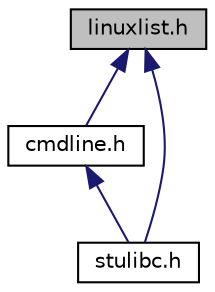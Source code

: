 digraph "linuxlist.h"
{
  edge [fontname="Helvetica",fontsize="10",labelfontname="Helvetica",labelfontsize="10"];
  node [fontname="Helvetica",fontsize="10",shape=record];
  Node3 [label="linuxlist.h",height=0.2,width=0.4,color="black", fillcolor="grey75", style="filled", fontcolor="black"];
  Node3 -> Node4 [dir="back",color="midnightblue",fontsize="10",style="solid",fontname="Helvetica"];
  Node4 [label="cmdline.h",height=0.2,width=0.4,color="black", fillcolor="white", style="filled",URL="$cmdline_8h.html",tooltip="Command line handling routines. "];
  Node4 -> Node5 [dir="back",color="midnightblue",fontsize="10",style="solid",fontname="Helvetica"];
  Node5 [label="stulibc.h",height=0.2,width=0.4,color="black", fillcolor="white", style="filled",URL="$stulibc_8h.html",tooltip="Main include file. "];
  Node3 -> Node5 [dir="back",color="midnightblue",fontsize="10",style="solid",fontname="Helvetica"];
}
